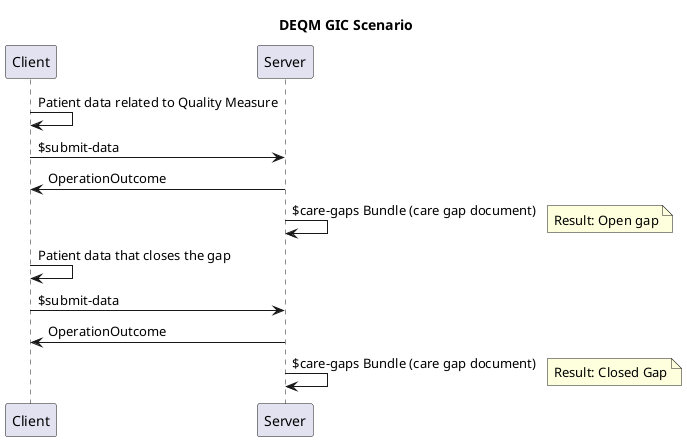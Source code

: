 @startuml DEQM_GIC_Scenario
title DEQM GIC Scenario
participant "Client" as Producer
participant "Server" as Consumer

Producer -> Producer: Patient data related to Quality Measure
Producer -> Consumer: $submit-data
Consumer -> Producer: OperationOutcome

Consumer -> Consumer: $care-gaps Bundle (care gap document)
note right: Result: Open gap
Producer -> Producer: Patient data that closes the gap
Producer -> Consumer: $submit-data
Consumer -> Producer: OperationOutcome

Consumer -> Consumer: $care-gaps Bundle (care gap document)
note right: Result: Closed Gap
@enduml

